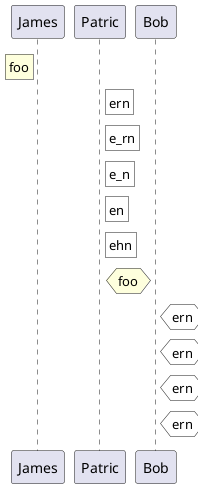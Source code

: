 @startuml
rnote left of James: foo
rnote right of Patric #white
ern
endrnote
rnote right of Patric #white
e_rn
end rnote
rnote right of Patric #white
e_n
end note
rnote right of Patric #white
en
endnote
rnote right of Patric #white
ehn
endhnote
hnote left of Bob: foo
hnote right of Bob #white
ern
endhnote
hnote right of Bob #white
ern
end hnote
hnote right of Bob #white
ern
end note
hnote right of Bob #white
ern
endnote
@enduml